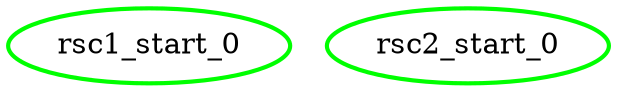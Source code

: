 digraph "g" {
	size = "30,30"
"rsc1_start_0" [ tooltip="node2" style=bold color="green" fontcolor="black" ]
"rsc2_start_0" [ tooltip="node2" style=bold color="green" fontcolor="black" ]
}
